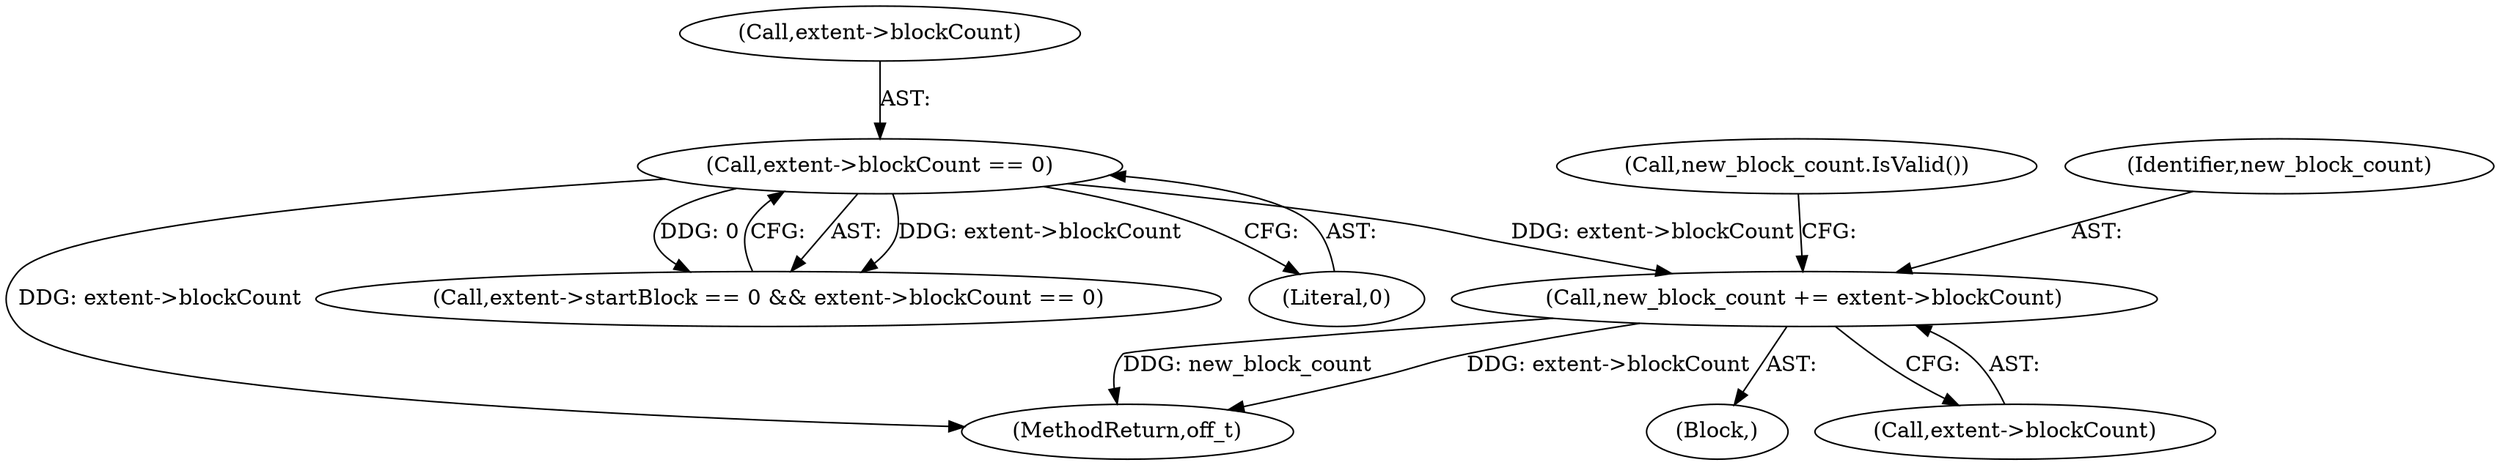 digraph "0_Chrome_23cbfc1d685fa7389e88588584e02786820d4d26_4@pointer" {
"1000169" [label="(Call,new_block_count += extent->blockCount)"];
"1000162" [label="(Call,extent->blockCount == 0)"];
"1000163" [label="(Call,extent->blockCount)"];
"1000162" [label="(Call,extent->blockCount == 0)"];
"1000156" [label="(Call,extent->startBlock == 0 && extent->blockCount == 0)"];
"1000176" [label="(Call,new_block_count.IsValid())"];
"1000232" [label="(MethodReturn,off_t)"];
"1000166" [label="(Literal,0)"];
"1000145" [label="(Block,)"];
"1000170" [label="(Identifier,new_block_count)"];
"1000171" [label="(Call,extent->blockCount)"];
"1000169" [label="(Call,new_block_count += extent->blockCount)"];
"1000169" -> "1000145"  [label="AST: "];
"1000169" -> "1000171"  [label="CFG: "];
"1000170" -> "1000169"  [label="AST: "];
"1000171" -> "1000169"  [label="AST: "];
"1000176" -> "1000169"  [label="CFG: "];
"1000169" -> "1000232"  [label="DDG: extent->blockCount"];
"1000169" -> "1000232"  [label="DDG: new_block_count"];
"1000162" -> "1000169"  [label="DDG: extent->blockCount"];
"1000162" -> "1000156"  [label="AST: "];
"1000162" -> "1000166"  [label="CFG: "];
"1000163" -> "1000162"  [label="AST: "];
"1000166" -> "1000162"  [label="AST: "];
"1000156" -> "1000162"  [label="CFG: "];
"1000162" -> "1000232"  [label="DDG: extent->blockCount"];
"1000162" -> "1000156"  [label="DDG: extent->blockCount"];
"1000162" -> "1000156"  [label="DDG: 0"];
}
